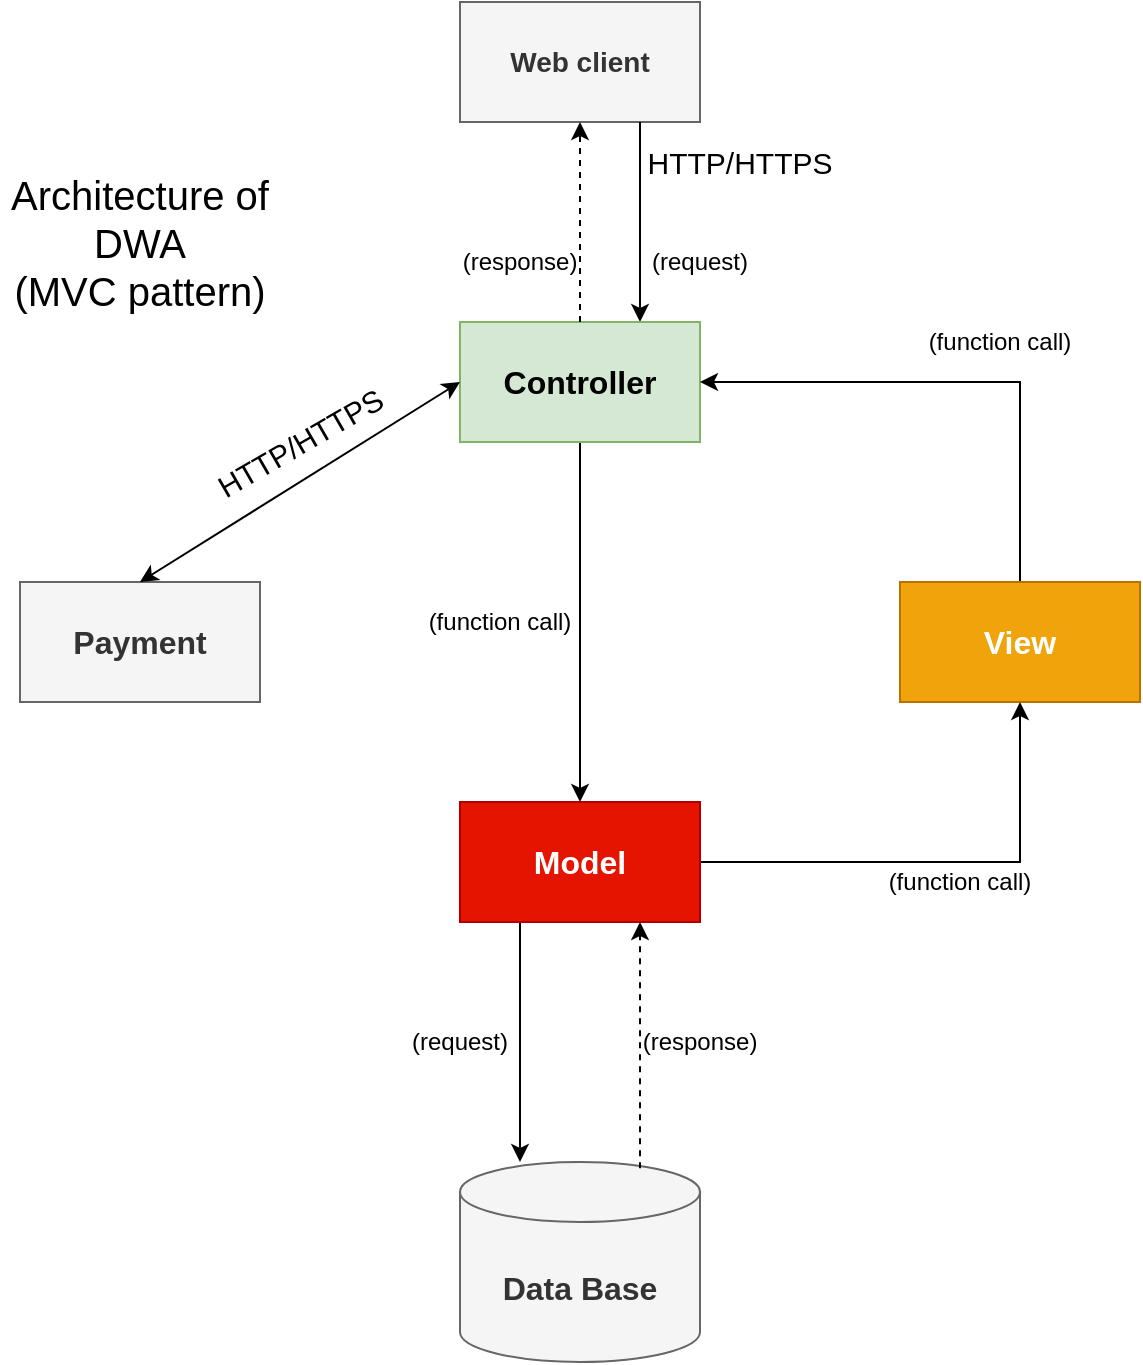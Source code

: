 <mxfile version="13.9.9" type="device"><diagram id="0qNc95Wf5SgZklhZa286" name="Page-1"><mxGraphModel dx="1554" dy="617" grid="1" gridSize="10" guides="1" tooltips="1" connect="1" arrows="1" fold="1" page="1" pageScale="1" pageWidth="827" pageHeight="1169" math="0" shadow="0"><root><mxCell id="0"/><mxCell id="1" parent="0"/><mxCell id="SqnUUInF_63Y8QtN2boV-1" value="Web client" style="rounded=0;whiteSpace=wrap;html=1;fontSize=14;fontStyle=1;fillColor=#f5f5f5;strokeColor=#666666;fontColor=#333333;" parent="1" vertex="1"><mxGeometry x="340" y="120" width="120" height="60" as="geometry"/></mxCell><mxCell id="SqnUUInF_63Y8QtN2boV-8" style="edgeStyle=orthogonalEdgeStyle;rounded=0;orthogonalLoop=1;jettySize=auto;html=1;exitX=0.75;exitY=1;exitDx=0;exitDy=0;entryX=0.75;entryY=0;entryDx=0;entryDy=0;fontSize=16;" parent="1" source="SqnUUInF_63Y8QtN2boV-1" target="SqnUUInF_63Y8QtN2boV-2" edge="1"><mxGeometry relative="1" as="geometry"/></mxCell><mxCell id="SqnUUInF_63Y8QtN2boV-9" style="edgeStyle=orthogonalEdgeStyle;rounded=0;orthogonalLoop=1;jettySize=auto;html=1;fontSize=16;" parent="1" source="SqnUUInF_63Y8QtN2boV-2" target="SqnUUInF_63Y8QtN2boV-4" edge="1"><mxGeometry relative="1" as="geometry"/></mxCell><mxCell id="SqnUUInF_63Y8QtN2boV-2" value="Controller" style="rounded=0;whiteSpace=wrap;html=1;fontSize=16;fontStyle=1;fillColor=#d5e8d4;strokeColor=#82b366;" parent="1" vertex="1"><mxGeometry x="340" y="280" width="120" height="60" as="geometry"/></mxCell><mxCell id="SqnUUInF_63Y8QtN2boV-14" style="edgeStyle=orthogonalEdgeStyle;rounded=0;orthogonalLoop=1;jettySize=auto;html=1;exitX=0.5;exitY=0;exitDx=0;exitDy=0;entryX=1;entryY=0.5;entryDx=0;entryDy=0;fontSize=16;" parent="1" source="SqnUUInF_63Y8QtN2boV-3" target="SqnUUInF_63Y8QtN2boV-2" edge="1"><mxGeometry relative="1" as="geometry"/></mxCell><mxCell id="SqnUUInF_63Y8QtN2boV-3" value="View" style="rounded=0;whiteSpace=wrap;html=1;fontSize=16;fontStyle=1;fillColor=#f0a30a;strokeColor=#BD7000;fontColor=#ffffff;" parent="1" vertex="1"><mxGeometry x="560" y="410" width="120" height="60" as="geometry"/></mxCell><mxCell id="SqnUUInF_63Y8QtN2boV-10" style="rounded=0;orthogonalLoop=1;jettySize=auto;html=1;fontSize=16;exitX=0.25;exitY=1;exitDx=0;exitDy=0;entryX=0.25;entryY=0;entryDx=0;entryDy=0;entryPerimeter=0;" parent="1" source="SqnUUInF_63Y8QtN2boV-4" target="SqnUUInF_63Y8QtN2boV-5" edge="1"><mxGeometry relative="1" as="geometry"/></mxCell><mxCell id="SqnUUInF_63Y8QtN2boV-11" style="edgeStyle=orthogonalEdgeStyle;rounded=0;orthogonalLoop=1;jettySize=auto;html=1;entryX=0.5;entryY=1;entryDx=0;entryDy=0;fontSize=16;" parent="1" source="SqnUUInF_63Y8QtN2boV-4" target="SqnUUInF_63Y8QtN2boV-3" edge="1"><mxGeometry relative="1" as="geometry"/></mxCell><mxCell id="SqnUUInF_63Y8QtN2boV-4" value="Model" style="rounded=0;whiteSpace=wrap;html=1;fontSize=16;fontStyle=1;fillColor=#e51400;strokeColor=#B20000;fontColor=#ffffff;" parent="1" vertex="1"><mxGeometry x="340" y="520" width="120" height="60" as="geometry"/></mxCell><mxCell id="SqnUUInF_63Y8QtN2boV-5" value="&lt;font style=&quot;font-size: 16px&quot;&gt;Data Base&lt;/font&gt;" style="shape=cylinder3;whiteSpace=wrap;html=1;boundedLbl=1;backgroundOutline=1;size=15;fontSize=16;fontStyle=1;fillColor=#f5f5f5;strokeColor=#666666;fontColor=#333333;" parent="1" vertex="1"><mxGeometry x="340" y="700" width="120" height="100" as="geometry"/></mxCell><mxCell id="SqnUUInF_63Y8QtN2boV-6" value="Payment" style="rounded=0;whiteSpace=wrap;html=1;fontSize=16;fontStyle=1;fillColor=#f5f5f5;strokeColor=#666666;fontColor=#333333;" parent="1" vertex="1"><mxGeometry x="120" y="410" width="120" height="60" as="geometry"/></mxCell><mxCell id="SqnUUInF_63Y8QtN2boV-15" value="" style="endArrow=classic;startArrow=classic;html=1;fontSize=16;entryX=0.5;entryY=0;entryDx=0;entryDy=0;exitX=0;exitY=0.5;exitDx=0;exitDy=0;" parent="1" source="SqnUUInF_63Y8QtN2boV-2" target="SqnUUInF_63Y8QtN2boV-6" edge="1"><mxGeometry width="50" height="50" relative="1" as="geometry"><mxPoint x="180" y="300" as="sourcePoint"/><mxPoint x="250" y="300" as="targetPoint"/></mxGeometry></mxCell><mxCell id="SqnUUInF_63Y8QtN2boV-16" value="HTTP/HTTPS" style="text;html=1;strokeColor=none;fillColor=none;align=center;verticalAlign=middle;whiteSpace=wrap;rounded=0;fontSize=15;" parent="1" vertex="1"><mxGeometry x="460" y="190" width="40" height="20" as="geometry"/></mxCell><mxCell id="SqnUUInF_63Y8QtN2boV-20" value="Architecture of DWA&lt;br&gt;(MVC pattern)" style="text;html=1;strokeColor=none;fillColor=none;align=center;verticalAlign=middle;whiteSpace=wrap;rounded=0;fontSize=20;" parent="1" vertex="1"><mxGeometry x="110" y="200" width="140" height="80" as="geometry"/></mxCell><mxCell id="pXbyYZWeyh38m4PMWFEp-2" value="" style="endArrow=classic;dashed=1;html=1;exitX=0.5;exitY=0;exitDx=0;exitDy=0;rounded=0;endFill=1;" parent="1" source="SqnUUInF_63Y8QtN2boV-2" target="SqnUUInF_63Y8QtN2boV-1" edge="1"><mxGeometry width="50" height="50" relative="1" as="geometry"><mxPoint x="250" y="310" as="sourcePoint"/><mxPoint x="300" y="260" as="targetPoint"/></mxGeometry></mxCell><mxCell id="pXbyYZWeyh38m4PMWFEp-4" value="(response)" style="text;html=1;strokeColor=none;fillColor=none;align=center;verticalAlign=middle;whiteSpace=wrap;rounded=0;" parent="1" vertex="1"><mxGeometry x="350" y="240" width="40" height="20" as="geometry"/></mxCell><mxCell id="pXbyYZWeyh38m4PMWFEp-5" value="(request)" style="text;html=1;strokeColor=none;fillColor=none;align=center;verticalAlign=middle;whiteSpace=wrap;rounded=0;" parent="1" vertex="1"><mxGeometry x="440" y="240" width="40" height="20" as="geometry"/></mxCell><mxCell id="pXbyYZWeyh38m4PMWFEp-6" value="" style="endArrow=classic;dashed=1;html=1;exitX=0.75;exitY=0.031;exitDx=0;exitDy=0;rounded=0;endFill=1;exitPerimeter=0;" parent="1" source="SqnUUInF_63Y8QtN2boV-5" edge="1"><mxGeometry width="50" height="50" relative="1" as="geometry"><mxPoint x="430" y="680" as="sourcePoint"/><mxPoint x="430" y="580" as="targetPoint"/></mxGeometry></mxCell><mxCell id="pXbyYZWeyh38m4PMWFEp-7" value="(response)" style="text;html=1;strokeColor=none;fillColor=none;align=center;verticalAlign=middle;whiteSpace=wrap;rounded=0;" parent="1" vertex="1"><mxGeometry x="440" y="630" width="40" height="20" as="geometry"/></mxCell><mxCell id="pXbyYZWeyh38m4PMWFEp-8" value="(request)" style="text;html=1;strokeColor=none;fillColor=none;align=center;verticalAlign=middle;whiteSpace=wrap;rounded=0;" parent="1" vertex="1"><mxGeometry x="320" y="630" width="40" height="20" as="geometry"/></mxCell><mxCell id="c4UE6K5n0lgYQ6i2mL22-1" value="(function call)" style="text;html=1;strokeColor=none;fillColor=none;align=center;verticalAlign=middle;whiteSpace=wrap;rounded=0;" vertex="1" parent="1"><mxGeometry x="310" y="420" width="100" height="20" as="geometry"/></mxCell><mxCell id="c4UE6K5n0lgYQ6i2mL22-2" value="(function call)" style="text;html=1;strokeColor=none;fillColor=none;align=center;verticalAlign=middle;whiteSpace=wrap;rounded=0;" vertex="1" parent="1"><mxGeometry x="540" y="550" width="100" height="20" as="geometry"/></mxCell><mxCell id="c4UE6K5n0lgYQ6i2mL22-3" value="(function call)" style="text;html=1;strokeColor=none;fillColor=none;align=center;verticalAlign=middle;whiteSpace=wrap;rounded=0;" vertex="1" parent="1"><mxGeometry x="560" y="280" width="100" height="20" as="geometry"/></mxCell><mxCell id="c4UE6K5n0lgYQ6i2mL22-7" value="HTTP/HTTPS" style="text;html=1;strokeColor=none;fillColor=none;align=center;verticalAlign=middle;whiteSpace=wrap;rounded=0;fontSize=15;rotation=-30;" vertex="1" parent="1"><mxGeometry x="240" y="330" width="40" height="20" as="geometry"/></mxCell></root></mxGraphModel></diagram></mxfile>